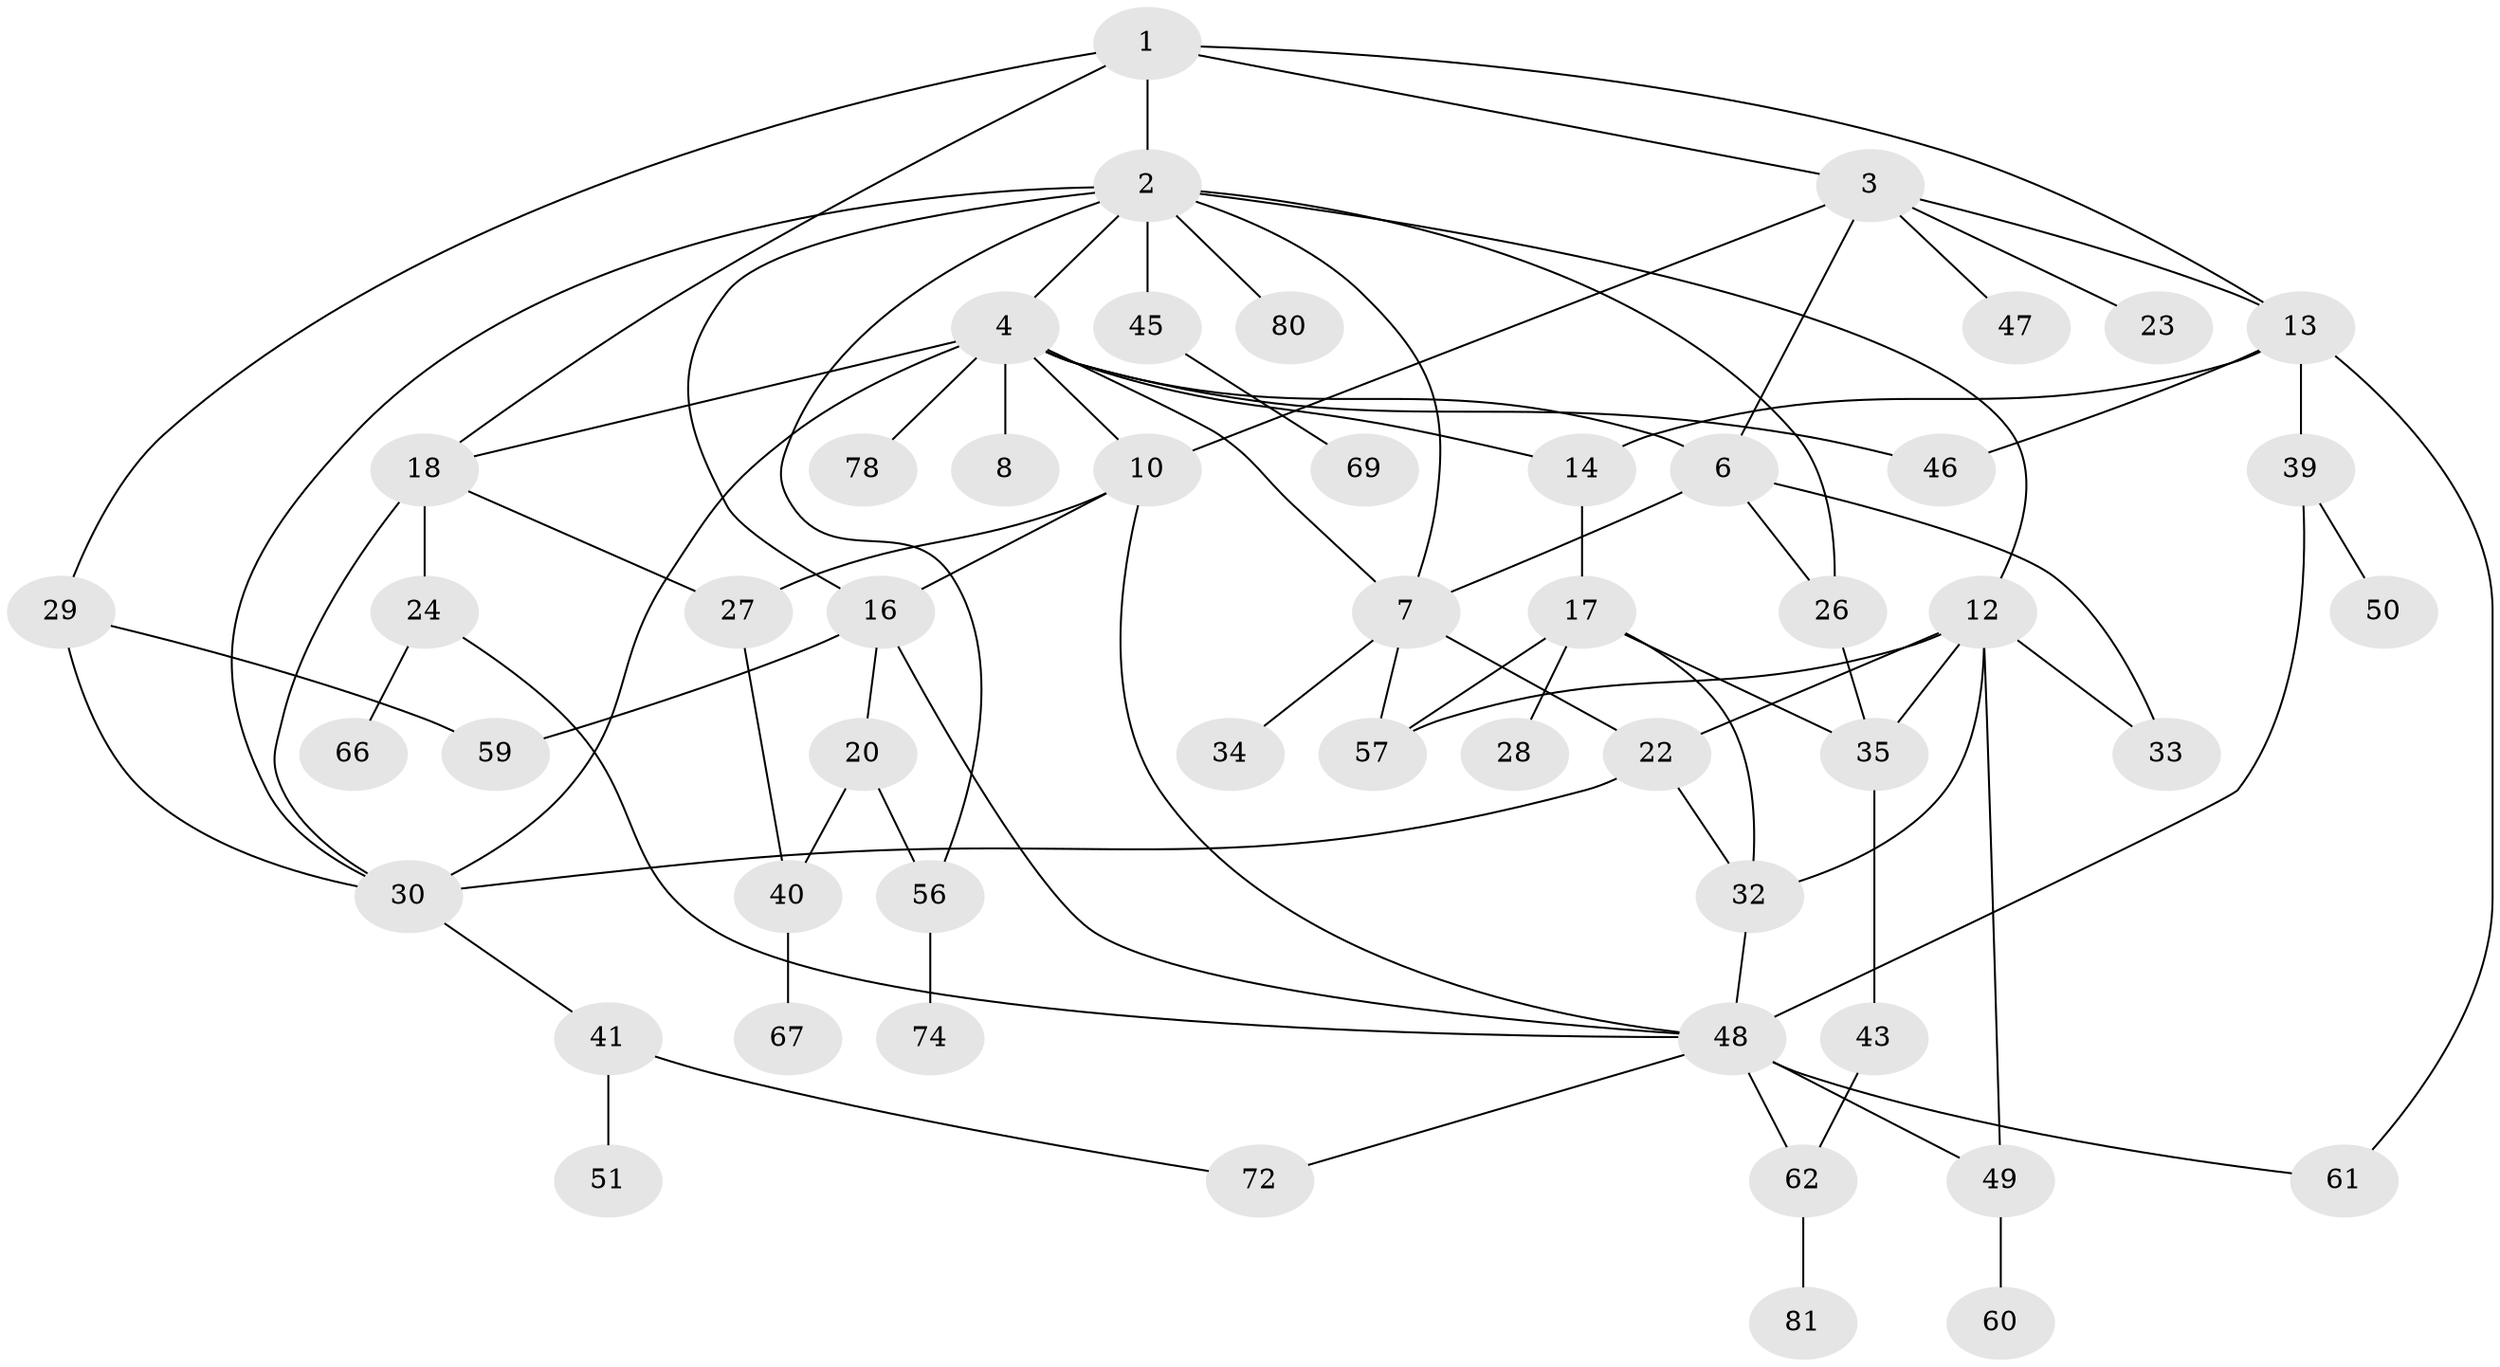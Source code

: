 // original degree distribution, {5: 0.07317073170731707, 7: 0.012195121951219513, 8: 0.024390243902439025, 4: 0.08536585365853659, 2: 0.24390243902439024, 3: 0.2926829268292683, 6: 0.036585365853658534, 1: 0.23170731707317074}
// Generated by graph-tools (version 1.1) at 2025/41/03/06/25 10:41:28]
// undirected, 52 vertices, 85 edges
graph export_dot {
graph [start="1"]
  node [color=gray90,style=filled];
  1 [super="+9"];
  2 [super="+5"];
  3 [super="+19"];
  4 [super="+31"];
  6 [super="+36"];
  7 [super="+11"];
  8 [super="+79"];
  10 [super="+15"];
  12 [super="+52"];
  13 [super="+21"];
  14;
  16 [super="+25"];
  17 [super="+76"];
  18 [super="+38"];
  20;
  22 [super="+75"];
  23;
  24;
  26 [super="+73"];
  27 [super="+54"];
  28;
  29 [super="+58"];
  30 [super="+42"];
  32 [super="+44"];
  33;
  34 [super="+65"];
  35 [super="+37"];
  39 [super="+53"];
  40 [super="+63"];
  41 [super="+71"];
  43;
  45 [super="+70"];
  46 [super="+82"];
  47;
  48 [super="+55"];
  49;
  50;
  51;
  56;
  57 [super="+68"];
  59;
  60 [super="+64"];
  61;
  62;
  66 [super="+77"];
  67;
  69;
  72;
  74;
  78;
  80;
  81;
  1 -- 2;
  1 -- 3;
  1 -- 13;
  1 -- 29;
  1 -- 18;
  2 -- 4;
  2 -- 12;
  2 -- 45;
  2 -- 56;
  2 -- 80;
  2 -- 7;
  2 -- 26;
  2 -- 16;
  2 -- 30;
  3 -- 10;
  3 -- 23;
  3 -- 6;
  3 -- 13;
  3 -- 47;
  4 -- 6;
  4 -- 8;
  4 -- 14;
  4 -- 78;
  4 -- 46;
  4 -- 30;
  4 -- 7;
  4 -- 18;
  4 -- 10;
  6 -- 7;
  6 -- 33;
  6 -- 26;
  7 -- 22;
  7 -- 57;
  7 -- 34;
  10 -- 16;
  10 -- 27;
  10 -- 48;
  12 -- 33;
  12 -- 35;
  12 -- 49;
  12 -- 57;
  12 -- 32;
  12 -- 22;
  13 -- 39;
  13 -- 61;
  13 -- 14;
  13 -- 46;
  14 -- 17;
  16 -- 20;
  16 -- 59;
  16 -- 48;
  17 -- 28;
  17 -- 32;
  17 -- 57;
  17 -- 35;
  18 -- 24;
  18 -- 30;
  18 -- 27;
  20 -- 56;
  20 -- 40;
  22 -- 30;
  22 -- 32;
  24 -- 66;
  24 -- 48;
  26 -- 35;
  27 -- 40;
  29 -- 59;
  29 -- 30;
  30 -- 41;
  32 -- 48;
  35 -- 43;
  39 -- 50;
  39 -- 48;
  40 -- 67;
  41 -- 51;
  41 -- 72;
  43 -- 62;
  45 -- 69;
  48 -- 61;
  48 -- 72;
  48 -- 62;
  48 -- 49;
  49 -- 60;
  56 -- 74;
  62 -- 81;
}
